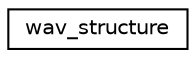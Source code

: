 digraph "Graphical Class Hierarchy"
{
  edge [fontname="Helvetica",fontsize="10",labelfontname="Helvetica",labelfontsize="10"];
  node [fontname="Helvetica",fontsize="10",shape=record];
  rankdir="LR";
  Node0 [label="wav_structure",height=0.2,width=0.4,color="black", fillcolor="white", style="filled",URL="$d6/d31/structwav__structure.html"];
}
